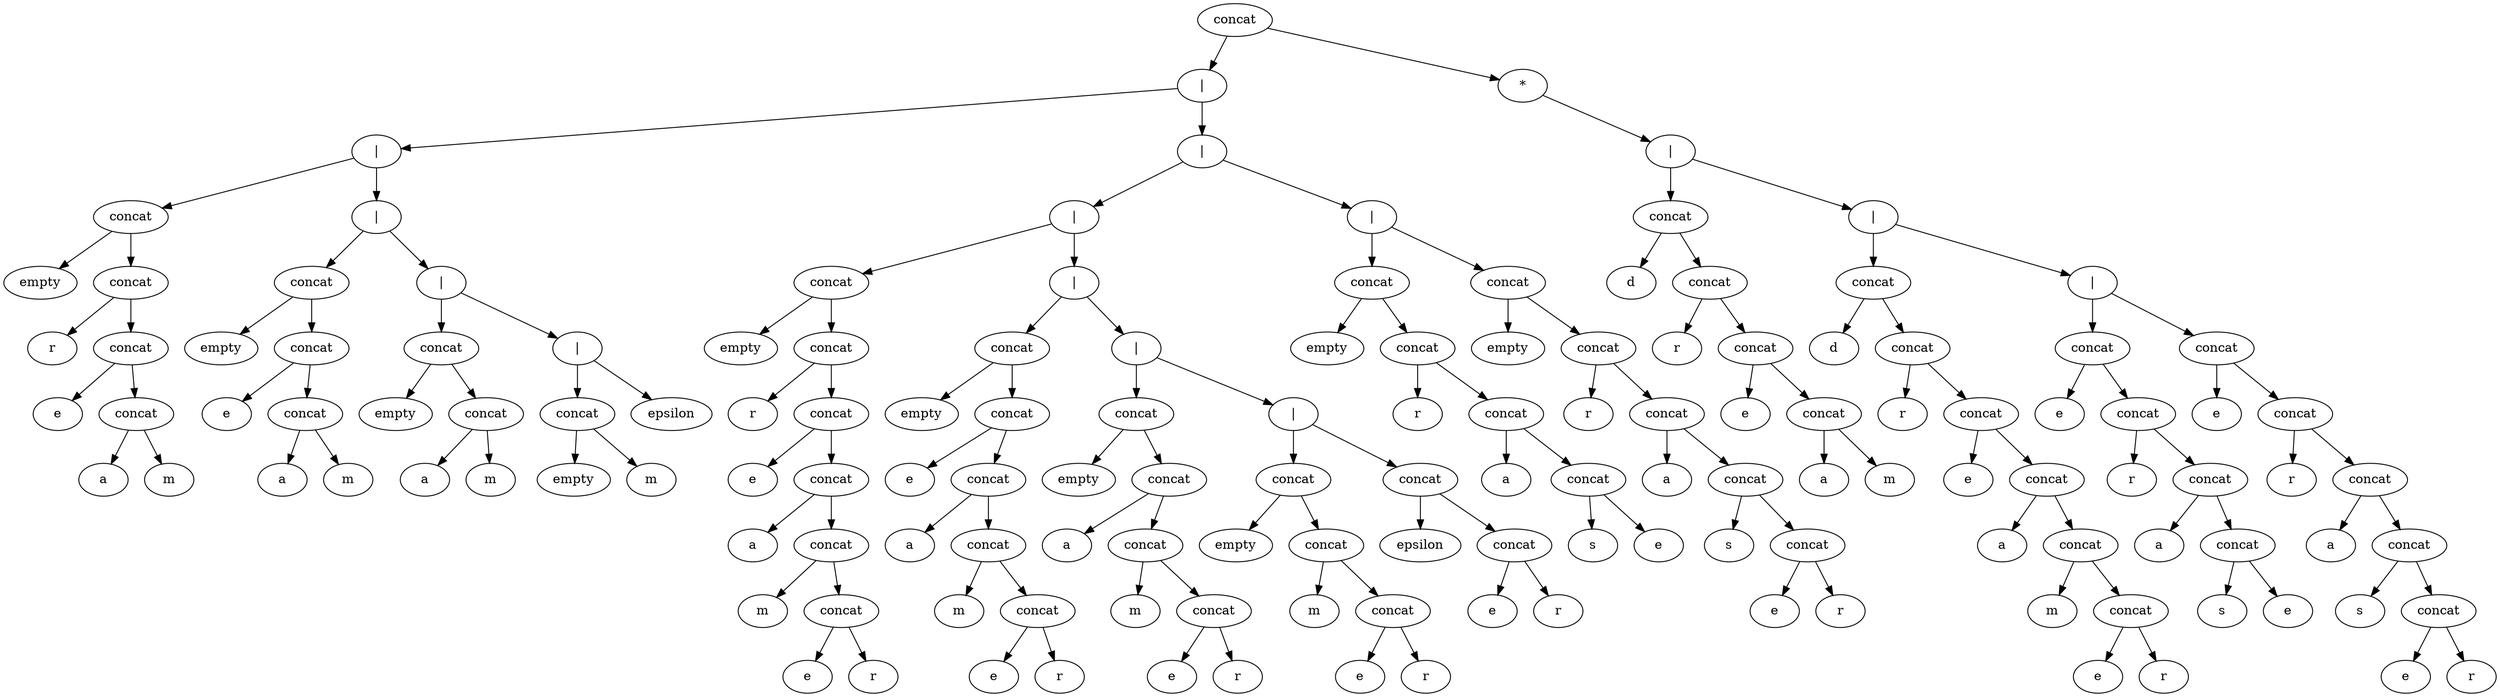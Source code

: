 digraph G {
  qmdmrwvtjhfmfapzjewkhzflnatpcb [label="concat"];
  qmdmrwvtjhfmfapzjewkhzflnatpcb -> znpkpvugrigvjykmntpugeakwaxwmd;
  znpkpvugrigvjykmntpugeakwaxwmd [label="|"];
  znpkpvugrigvjykmntpugeakwaxwmd -> ustnebjylrasjigljdrisqhedsubvi;
  ustnebjylrasjigljdrisqhedsubvi [label="|"];
  ustnebjylrasjigljdrisqhedsubvi -> uulwtzhknhcyibaxzjplpsmkcyyucb;
  uulwtzhknhcyibaxzjplpsmkcyyucb [label="concat"];
  uulwtzhknhcyibaxzjplpsmkcyyucb -> fncxdjczzoikvqujfaakugiwzzhxws;
  fncxdjczzoikvqujfaakugiwzzhxws [label="empty"];
  uulwtzhknhcyibaxzjplpsmkcyyucb -> xdkypdpboklqchbodpgkjmvtewteuu;
  xdkypdpboklqchbodpgkjmvtewteuu [label="concat"];
  xdkypdpboklqchbodpgkjmvtewteuu -> uxyhmktknamzvoyheynuvpxkcwpvle;
  uxyhmktknamzvoyheynuvpxkcwpvle [label="r"];
  xdkypdpboklqchbodpgkjmvtewteuu -> kupurbparmsxpkqpnmzwhotallbmaf;
  kupurbparmsxpkqpnmzwhotallbmaf [label="concat"];
  kupurbparmsxpkqpnmzwhotallbmaf -> hpvfihksiozbxkiijyrmeixopftkzp;
  hpvfihksiozbxkiijyrmeixopftkzp [label="e"];
  kupurbparmsxpkqpnmzwhotallbmaf -> sdmjnkveudkntbgeesshlfdkbciqqf;
  sdmjnkveudkntbgeesshlfdkbciqqf [label="concat"];
  sdmjnkveudkntbgeesshlfdkbciqqf -> vddehsknpsiflnaovjttznxzkmigmw;
  vddehsknpsiflnaovjttznxzkmigmw [label="a"];
  sdmjnkveudkntbgeesshlfdkbciqqf -> nmqptwpuuwcddpgtyrscglebkcrnmd;
  nmqptwpuuwcddpgtyrscglebkcrnmd [label="m"];
  ustnebjylrasjigljdrisqhedsubvi -> yqbshcdipgxnovrywzuihlahtolurt;
  yqbshcdipgxnovrywzuihlahtolurt [label="|"];
  yqbshcdipgxnovrywzuihlahtolurt -> ccfxwcktiooxkshpkyshdabldivzcy;
  ccfxwcktiooxkshpkyshdabldivzcy [label="concat"];
  ccfxwcktiooxkshpkyshdabldivzcy -> qqenrrckthfogsqqkwhlnwdckxcryv;
  qqenrrckthfogsqqkwhlnwdckxcryv [label="empty"];
  ccfxwcktiooxkshpkyshdabldivzcy -> dvqexvwycyjeoblmkrgdadassqbrqy;
  dvqexvwycyjeoblmkrgdadassqbrqy [label="concat"];
  dvqexvwycyjeoblmkrgdadassqbrqy -> oyvnlcvxvraunouooiupcbyvhmspne;
  oyvnlcvxvraunouooiupcbyvhmspne [label="e"];
  dvqexvwycyjeoblmkrgdadassqbrqy -> sibnxgizyfrajybaltncwpezsjwsvt;
  sibnxgizyfrajybaltncwpezsjwsvt [label="concat"];
  sibnxgizyfrajybaltncwpezsjwsvt -> skveqyobfefmkyaxfduuxsnsvprwld;
  skveqyobfefmkyaxfduuxsnsvprwld [label="a"];
  sibnxgizyfrajybaltncwpezsjwsvt -> sppysipqwtuitacwcnoeqdxlovssvo;
  sppysipqwtuitacwcnoeqdxlovssvo [label="m"];
  yqbshcdipgxnovrywzuihlahtolurt -> ykucyckrqlurlqevgkidjygwnmyzhe;
  ykucyckrqlurlqevgkidjygwnmyzhe [label="|"];
  ykucyckrqlurlqevgkidjygwnmyzhe -> voawogxnljmvbibecgqtouyxrcafpp;
  voawogxnljmvbibecgqtouyxrcafpp [label="concat"];
  voawogxnljmvbibecgqtouyxrcafpp -> gnxfwhlakflehfjzdmyanffnmiygll;
  gnxfwhlakflehfjzdmyanffnmiygll [label="empty"];
  voawogxnljmvbibecgqtouyxrcafpp -> oziwhqgprgnclpfxgkjvfslxjqmgtd;
  oziwhqgprgnclpfxgkjvfslxjqmgtd [label="concat"];
  oziwhqgprgnclpfxgkjvfslxjqmgtd -> wuuazmmzrfrjupurafyaohesovimhx;
  wuuazmmzrfrjupurafyaohesovimhx [label="a"];
  oziwhqgprgnclpfxgkjvfslxjqmgtd -> xvxnycxcsyqhyvdsvxorzalldkrqmh;
  xvxnycxcsyqhyvdsvxorzalldkrqmh [label="m"];
  ykucyckrqlurlqevgkidjygwnmyzhe -> ljxubznercbgypgtgjeluwszziygnd;
  ljxubznercbgypgtgjeluwszziygnd [label="|"];
  ljxubznercbgypgtgjeluwszziygnd -> arczmrhryunmgujfiorzbfxxsdlpyy;
  arczmrhryunmgujfiorzbfxxsdlpyy [label="concat"];
  arczmrhryunmgujfiorzbfxxsdlpyy -> txuchzmdnranwqoynvxobvngkxorgx;
  txuchzmdnranwqoynvxobvngkxorgx [label="empty"];
  arczmrhryunmgujfiorzbfxxsdlpyy -> cmybavidfzxjsubmbhyrgqubxfbfet;
  cmybavidfzxjsubmbhyrgqubxfbfet [label="m"];
  ljxubznercbgypgtgjeluwszziygnd -> wpmzpxehvrwmfjrcwprcnzheajtejt;
  wpmzpxehvrwmfjrcwprcnzheajtejt [label="epsilon"];
  znpkpvugrigvjykmntpugeakwaxwmd -> oeeprqisfocyaccahlliwoauturusx;
  oeeprqisfocyaccahlliwoauturusx [label="|"];
  oeeprqisfocyaccahlliwoauturusx -> kmmsegfpbaietafezvlilccedfatrx;
  kmmsegfpbaietafezvlilccedfatrx [label="|"];
  kmmsegfpbaietafezvlilccedfatrx -> bivsspwjbgdatemwvoezwjltuwuhvq;
  bivsspwjbgdatemwvoezwjltuwuhvq [label="concat"];
  bivsspwjbgdatemwvoezwjltuwuhvq -> rbvczxyrqwudahasdtxwoflcfxmwjg;
  rbvczxyrqwudahasdtxwoflcfxmwjg [label="empty"];
  bivsspwjbgdatemwvoezwjltuwuhvq -> gudhejxvacpqgbyvezaregqxtvctmu;
  gudhejxvacpqgbyvezaregqxtvctmu [label="concat"];
  gudhejxvacpqgbyvezaregqxtvctmu -> xcojrtzwkvnqqmsaihiegdjhcozvmd;
  xcojrtzwkvnqqmsaihiegdjhcozvmd [label="r"];
  gudhejxvacpqgbyvezaregqxtvctmu -> szwxmhcyqslrnmjuyxjmlnqpfhrjgi;
  szwxmhcyqslrnmjuyxjmlnqpfhrjgi [label="concat"];
  szwxmhcyqslrnmjuyxjmlnqpfhrjgi -> wsyybfgwpdsbibwnohhzgnnoikwxyn;
  wsyybfgwpdsbibwnohhzgnnoikwxyn [label="e"];
  szwxmhcyqslrnmjuyxjmlnqpfhrjgi -> fjpvsazwovaroikgvlzoqrorgfdgfb;
  fjpvsazwovaroikgvlzoqrorgfdgfb [label="concat"];
  fjpvsazwovaroikgvlzoqrorgfdgfb -> hfjgyfxooekxrsltxyzzerqlsjefan;
  hfjgyfxooekxrsltxyzzerqlsjefan [label="a"];
  fjpvsazwovaroikgvlzoqrorgfdgfb -> lrebyjzdruwkkakulozqaoapizcgan;
  lrebyjzdruwkkakulozqaoapizcgan [label="concat"];
  lrebyjzdruwkkakulozqaoapizcgan -> yyejrcuxmyynycmafjexzdhzurucar;
  yyejrcuxmyynycmafjexzdhzurucar [label="m"];
  lrebyjzdruwkkakulozqaoapizcgan -> sroihluiqaprngjtjwgddfdzwvmkbe;
  sroihluiqaprngjtjwgddfdzwvmkbe [label="concat"];
  sroihluiqaprngjtjwgddfdzwvmkbe -> iciaigtesvuzpqsjncmfpnvyxzclko;
  iciaigtesvuzpqsjncmfpnvyxzclko [label="e"];
  sroihluiqaprngjtjwgddfdzwvmkbe -> ghfrpjsntmnhyibvjezzzomeqqqjhn;
  ghfrpjsntmnhyibvjezzzomeqqqjhn [label="r"];
  kmmsegfpbaietafezvlilccedfatrx -> fieidtgsjzhkxihlxpcgmxvalijwrd;
  fieidtgsjzhkxihlxpcgmxvalijwrd [label="|"];
  fieidtgsjzhkxihlxpcgmxvalijwrd -> tqpkustsgwbhiywlfmmtatqbqkiutq;
  tqpkustsgwbhiywlfmmtatqbqkiutq [label="concat"];
  tqpkustsgwbhiywlfmmtatqbqkiutq -> bryejuzscqxdrhumgwllwoatehdhhe;
  bryejuzscqxdrhumgwllwoatehdhhe [label="empty"];
  tqpkustsgwbhiywlfmmtatqbqkiutq -> csjaamelyzbhqiyqjmczlbqwwoazlj;
  csjaamelyzbhqiyqjmczlbqwwoazlj [label="concat"];
  csjaamelyzbhqiyqjmczlbqwwoazlj -> idkayymwjfwgdtkdlzmhjamghaauwf;
  idkayymwjfwgdtkdlzmhjamghaauwf [label="e"];
  csjaamelyzbhqiyqjmczlbqwwoazlj -> zusmcuhprniebcvqafzcohdyvbvuui;
  zusmcuhprniebcvqafzcohdyvbvuui [label="concat"];
  zusmcuhprniebcvqafzcohdyvbvuui -> qlbciffbpgdldxvxthlbcbfhjohqyc;
  qlbciffbpgdldxvxthlbcbfhjohqyc [label="a"];
  zusmcuhprniebcvqafzcohdyvbvuui -> ewurolnqqqqcrzqxwsfzfttpkvqmcx;
  ewurolnqqqqcrzqxwsfzfttpkvqmcx [label="concat"];
  ewurolnqqqqcrzqxwsfzfttpkvqmcx -> pjgntopkropapxmjkcuqvcegvqsape;
  pjgntopkropapxmjkcuqvcegvqsape [label="m"];
  ewurolnqqqqcrzqxwsfzfttpkvqmcx -> qmdjaervzfrzgsuwblwrzornufgouk;
  qmdjaervzfrzgsuwblwrzornufgouk [label="concat"];
  qmdjaervzfrzgsuwblwrzornufgouk -> oalheudfgexcuxkekeogoszpiwqgdf;
  oalheudfgexcuxkekeogoszpiwqgdf [label="e"];
  qmdjaervzfrzgsuwblwrzornufgouk -> qfrlkuaahcqzarxjbjoxtufketgucb;
  qfrlkuaahcqzarxjbjoxtufketgucb [label="r"];
  fieidtgsjzhkxihlxpcgmxvalijwrd -> yijefoujtggygxexreawjmierxdjqn;
  yijefoujtggygxexreawjmierxdjqn [label="|"];
  yijefoujtggygxexreawjmierxdjqn -> hnqtiibanrnihrfcpcbgipwwrnwkef;
  hnqtiibanrnihrfcpcbgipwwrnwkef [label="concat"];
  hnqtiibanrnihrfcpcbgipwwrnwkef -> bsozkqzqygzggnceqvbprzcshutoss;
  bsozkqzqygzggnceqvbprzcshutoss [label="empty"];
  hnqtiibanrnihrfcpcbgipwwrnwkef -> xyhavltjmiblatsnodztzupgmthwmn;
  xyhavltjmiblatsnodztzupgmthwmn [label="concat"];
  xyhavltjmiblatsnodztzupgmthwmn -> yeuyskufytcvbaelqvgygvnuslxwid;
  yeuyskufytcvbaelqvgygvnuslxwid [label="a"];
  xyhavltjmiblatsnodztzupgmthwmn -> cxxkdskmwmaotornvqzmsulalumgsr;
  cxxkdskmwmaotornvqzmsulalumgsr [label="concat"];
  cxxkdskmwmaotornvqzmsulalumgsr -> lqpopxypmdtseglqytuultigzkbboy;
  lqpopxypmdtseglqytuultigzkbboy [label="m"];
  cxxkdskmwmaotornvqzmsulalumgsr -> ebtuknuwayvtvylibpyegvyxxgfjre;
  ebtuknuwayvtvylibpyegvyxxgfjre [label="concat"];
  ebtuknuwayvtvylibpyegvyxxgfjre -> myzibnoqjsnciumdzmsdctypcdywcd;
  myzibnoqjsnciumdzmsdctypcdywcd [label="e"];
  ebtuknuwayvtvylibpyegvyxxgfjre -> cstqssfqhfsijnwcvchnuxkkcvokyf;
  cstqssfqhfsijnwcvchnuxkkcvokyf [label="r"];
  yijefoujtggygxexreawjmierxdjqn -> xukwawimpbytrrnjasoxjcsradkqgb;
  xukwawimpbytrrnjasoxjcsradkqgb [label="|"];
  xukwawimpbytrrnjasoxjcsradkqgb -> msdnhojkfauzdogmbesencljzclzou;
  msdnhojkfauzdogmbesencljzclzou [label="concat"];
  msdnhojkfauzdogmbesencljzclzou -> ehghbotsipcvcdfzjrqcsuziuwndnr;
  ehghbotsipcvcdfzjrqcsuziuwndnr [label="empty"];
  msdnhojkfauzdogmbesencljzclzou -> pkpolrebbzhaueubpuzhlhfjcxzjcc;
  pkpolrebbzhaueubpuzhlhfjcxzjcc [label="concat"];
  pkpolrebbzhaueubpuzhlhfjcxzjcc -> euvfyxiafnkduscowoalvhizkbwmyp;
  euvfyxiafnkduscowoalvhizkbwmyp [label="m"];
  pkpolrebbzhaueubpuzhlhfjcxzjcc -> oyeozzcxtsuykjkfqekdkywvocboct;
  oyeozzcxtsuykjkfqekdkywvocboct [label="concat"];
  oyeozzcxtsuykjkfqekdkywvocboct -> upudxzttiguvqgbafxjaveevohzutj;
  upudxzttiguvqgbafxjaveevohzutj [label="e"];
  oyeozzcxtsuykjkfqekdkywvocboct -> dwelscfcpkfqqcdytfczorvichchid;
  dwelscfcpkfqqcdytfczorvichchid [label="r"];
  xukwawimpbytrrnjasoxjcsradkqgb -> qyfxupyzwtyuzpkjemcmcmnbxzsvmb;
  qyfxupyzwtyuzpkjemcmcmnbxzsvmb [label="concat"];
  qyfxupyzwtyuzpkjemcmcmnbxzsvmb -> wyyyfadxiaknzfkldstkinhtlhsyju;
  wyyyfadxiaknzfkldstkinhtlhsyju [label="epsilon"];
  qyfxupyzwtyuzpkjemcmcmnbxzsvmb -> oovhikmkrpliakrxsppczhzumolzbd;
  oovhikmkrpliakrxsppczhzumolzbd [label="concat"];
  oovhikmkrpliakrxsppczhzumolzbd -> zbswibenxqkmfggdlchshstfylissl;
  zbswibenxqkmfggdlchshstfylissl [label="e"];
  oovhikmkrpliakrxsppczhzumolzbd -> lzheibajjuofumeoigojdcorlnkmbk;
  lzheibajjuofumeoigojdcorlnkmbk [label="r"];
  oeeprqisfocyaccahlliwoauturusx -> lfyqmssvxykdxqkwxmyunvvdxnwebo;
  lfyqmssvxykdxqkwxmyunvvdxnwebo [label="|"];
  lfyqmssvxykdxqkwxmyunvvdxnwebo -> mhmvmjqehfedwhsupjlgkxvhchsqqe;
  mhmvmjqehfedwhsupjlgkxvhchsqqe [label="concat"];
  mhmvmjqehfedwhsupjlgkxvhchsqqe -> ikkbayehrzhyevtibkaxdalvyrzals;
  ikkbayehrzhyevtibkaxdalvyrzals [label="empty"];
  mhmvmjqehfedwhsupjlgkxvhchsqqe -> awdfptudtutlzecbsgnuhaxigksbtv;
  awdfptudtutlzecbsgnuhaxigksbtv [label="concat"];
  awdfptudtutlzecbsgnuhaxigksbtv -> twxyvvfkakmeamjzhwgabrzpeyvndo;
  twxyvvfkakmeamjzhwgabrzpeyvndo [label="r"];
  awdfptudtutlzecbsgnuhaxigksbtv -> gotaruncpgsvyqyppilgnmkruuyaxm;
  gotaruncpgsvyqyppilgnmkruuyaxm [label="concat"];
  gotaruncpgsvyqyppilgnmkruuyaxm -> kzmxucbqcadshercfdkbkyudhsksxa;
  kzmxucbqcadshercfdkbkyudhsksxa [label="a"];
  gotaruncpgsvyqyppilgnmkruuyaxm -> wppofrdvmnrfbtmzjtrfhizseyszml;
  wppofrdvmnrfbtmzjtrfhizseyszml [label="concat"];
  wppofrdvmnrfbtmzjtrfhizseyszml -> swyljefoccaceytqcddmftdutcqpmd;
  swyljefoccaceytqcddmftdutcqpmd [label="s"];
  wppofrdvmnrfbtmzjtrfhizseyszml -> qfutepokqbrgyddtwmhaexhulswvob;
  qfutepokqbrgyddtwmhaexhulswvob [label="e"];
  lfyqmssvxykdxqkwxmyunvvdxnwebo -> akrnaqxuboohzajdxefphintmtzxkp;
  akrnaqxuboohzajdxefphintmtzxkp [label="concat"];
  akrnaqxuboohzajdxefphintmtzxkp -> pyvgntatgocylbosdsczvigbkdlpwo;
  pyvgntatgocylbosdsczvigbkdlpwo [label="empty"];
  akrnaqxuboohzajdxefphintmtzxkp -> ingltlkjnczawdokonmjqbmltrprqy;
  ingltlkjnczawdokonmjqbmltrprqy [label="concat"];
  ingltlkjnczawdokonmjqbmltrprqy -> mcritegkhzspmglaamdvfacilnqefi;
  mcritegkhzspmglaamdvfacilnqefi [label="r"];
  ingltlkjnczawdokonmjqbmltrprqy -> xsykebpmfdgtmaqqcbhqccswdbuean;
  xsykebpmfdgtmaqqcbhqccswdbuean [label="concat"];
  xsykebpmfdgtmaqqcbhqccswdbuean -> jhrcneadtlanljsnjkswitedgudsfm;
  jhrcneadtlanljsnjkswitedgudsfm [label="a"];
  xsykebpmfdgtmaqqcbhqccswdbuean -> mtqextrxyaubjxxasexwyjdvaxoxso;
  mtqextrxyaubjxxasexwyjdvaxoxso [label="concat"];
  mtqextrxyaubjxxasexwyjdvaxoxso -> gxznacrgijrzibsoesgydabnjwmtwj;
  gxznacrgijrzibsoesgydabnjwmtwj [label="s"];
  mtqextrxyaubjxxasexwyjdvaxoxso -> pbjidnohkcmfbldpeekbnvitfeamuy;
  pbjidnohkcmfbldpeekbnvitfeamuy [label="concat"];
  pbjidnohkcmfbldpeekbnvitfeamuy -> kwiaplqepmgfaxambflebxjichfstl;
  kwiaplqepmgfaxambflebxjichfstl [label="e"];
  pbjidnohkcmfbldpeekbnvitfeamuy -> jkigicjugefahvrchwkfsmbgxghwae;
  jkigicjugefahvrchwkfsmbgxghwae [label="r"];
  qmdmrwvtjhfmfapzjewkhzflnatpcb -> ijoxbwnpwabiaqxyqlftakeyjfpfuv;
  ijoxbwnpwabiaqxyqlftakeyjfpfuv [label="*"];
  ijoxbwnpwabiaqxyqlftakeyjfpfuv -> kexhivohbbpfwzwggqrxhoqnypsged;
  kexhivohbbpfwzwggqrxhoqnypsged [label="|"];
  kexhivohbbpfwzwggqrxhoqnypsged -> dteuqrvomthhpdvtqxxpgxmysanxpm;
  dteuqrvomthhpdvtqxxpgxmysanxpm [label="concat"];
  dteuqrvomthhpdvtqxxpgxmysanxpm -> ranoldjbqpudmdlaxivylryyrowsnr;
  ranoldjbqpudmdlaxivylryyrowsnr [label="d"];
  dteuqrvomthhpdvtqxxpgxmysanxpm -> dwtlzjcxykzcbuepsavudtouhubwtv;
  dwtlzjcxykzcbuepsavudtouhubwtv [label="concat"];
  dwtlzjcxykzcbuepsavudtouhubwtv -> iczllwegwmlancikukhcerqgplfpjb;
  iczllwegwmlancikukhcerqgplfpjb [label="r"];
  dwtlzjcxykzcbuepsavudtouhubwtv -> ykdzotzanprgnqtmywbgoggecosvtk;
  ykdzotzanprgnqtmywbgoggecosvtk [label="concat"];
  ykdzotzanprgnqtmywbgoggecosvtk -> snwnjbtkkjqquzgpfcnavuxkvgjxwn;
  snwnjbtkkjqquzgpfcnavuxkvgjxwn [label="e"];
  ykdzotzanprgnqtmywbgoggecosvtk -> xpktuehlkpzsglxpkcvlpddpovdphx;
  xpktuehlkpzsglxpkcvlpddpovdphx [label="concat"];
  xpktuehlkpzsglxpkcvlpddpovdphx -> bnvrnmmrudhcqzhewcrqujkkxcckkq;
  bnvrnmmrudhcqzhewcrqujkkxcckkq [label="a"];
  xpktuehlkpzsglxpkcvlpddpovdphx -> wcemndbodqcpgzfdnldyvrlluebywa;
  wcemndbodqcpgzfdnldyvrlluebywa [label="m"];
  kexhivohbbpfwzwggqrxhoqnypsged -> mkipgguczoweqfjidiuefzqgtqemjm;
  mkipgguczoweqfjidiuefzqgtqemjm [label="|"];
  mkipgguczoweqfjidiuefzqgtqemjm -> cacyoronyhhkpsebgqdtoauxykhucm;
  cacyoronyhhkpsebgqdtoauxykhucm [label="concat"];
  cacyoronyhhkpsebgqdtoauxykhucm -> pesvuqmkipfsjmhfpdzuoeajiufhhv;
  pesvuqmkipfsjmhfpdzuoeajiufhhv [label="d"];
  cacyoronyhhkpsebgqdtoauxykhucm -> kfbugutpurjqtxfhfqjanqcmkbaopr;
  kfbugutpurjqtxfhfqjanqcmkbaopr [label="concat"];
  kfbugutpurjqtxfhfqjanqcmkbaopr -> dgkimuadwtgnkgcancunsnpfksqscf;
  dgkimuadwtgnkgcancunsnpfksqscf [label="r"];
  kfbugutpurjqtxfhfqjanqcmkbaopr -> vuqvyhogxagqwsemgujpbukwfvvgpz;
  vuqvyhogxagqwsemgujpbukwfvvgpz [label="concat"];
  vuqvyhogxagqwsemgujpbukwfvvgpz -> xflixmqlcarywyftqtfwkraotpbroy;
  xflixmqlcarywyftqtfwkraotpbroy [label="e"];
  vuqvyhogxagqwsemgujpbukwfvvgpz -> fnlhhzxhxoexryaioemhzalplwuoco;
  fnlhhzxhxoexryaioemhzalplwuoco [label="concat"];
  fnlhhzxhxoexryaioemhzalplwuoco -> sqodflshhizvfuvpxponjcgsbsdwvr;
  sqodflshhizvfuvpxponjcgsbsdwvr [label="a"];
  fnlhhzxhxoexryaioemhzalplwuoco -> gdexkpckiqasxkgpenehsvdefgamcg;
  gdexkpckiqasxkgpenehsvdefgamcg [label="concat"];
  gdexkpckiqasxkgpenehsvdefgamcg -> qiydditlwobtjgdmjmhaxgvxowbuwe;
  qiydditlwobtjgdmjmhaxgvxowbuwe [label="m"];
  gdexkpckiqasxkgpenehsvdefgamcg -> jglxiokqzstyjfiwcgcpvbrgmkrlak;
  jglxiokqzstyjfiwcgcpvbrgmkrlak [label="concat"];
  jglxiokqzstyjfiwcgcpvbrgmkrlak -> ltooevxrzbuufsnymesztejuzknlgt;
  ltooevxrzbuufsnymesztejuzknlgt [label="e"];
  jglxiokqzstyjfiwcgcpvbrgmkrlak -> uniitvoaytlvzsuxcdlmihycijldpz;
  uniitvoaytlvzsuxcdlmihycijldpz [label="r"];
  mkipgguczoweqfjidiuefzqgtqemjm -> qldswijkrbsmiuoqsxqwwdxwmwufzq;
  qldswijkrbsmiuoqsxqwwdxwmwufzq [label="|"];
  qldswijkrbsmiuoqsxqwwdxwmwufzq -> mrcsrjwhukvyyhcgtubwzlcztlmahj;
  mrcsrjwhukvyyhcgtubwzlcztlmahj [label="concat"];
  mrcsrjwhukvyyhcgtubwzlcztlmahj -> lodmtutvbikjjluvdbdqzoamrfjbgs;
  lodmtutvbikjjluvdbdqzoamrfjbgs [label="e"];
  mrcsrjwhukvyyhcgtubwzlcztlmahj -> jmcmkobsdikgwjhmvzriouluumfplt;
  jmcmkobsdikgwjhmvzriouluumfplt [label="concat"];
  jmcmkobsdikgwjhmvzriouluumfplt -> bupgyrbfsfidnynzmtljaqctimknaf;
  bupgyrbfsfidnynzmtljaqctimknaf [label="r"];
  jmcmkobsdikgwjhmvzriouluumfplt -> abgpbxsedpmhdzhknvgxxewaqbcnul;
  abgpbxsedpmhdzhknvgxxewaqbcnul [label="concat"];
  abgpbxsedpmhdzhknvgxxewaqbcnul -> jueellkozlniqwtfblnzkvjrifjfkj;
  jueellkozlniqwtfblnzkvjrifjfkj [label="a"];
  abgpbxsedpmhdzhknvgxxewaqbcnul -> mfgjwhqkwntnurphjlrofnvztyeqey;
  mfgjwhqkwntnurphjlrofnvztyeqey [label="concat"];
  mfgjwhqkwntnurphjlrofnvztyeqey -> edqdxcwfnywrpaqygapfhpqphktmje;
  edqdxcwfnywrpaqygapfhpqphktmje [label="s"];
  mfgjwhqkwntnurphjlrofnvztyeqey -> fateozvsmjumbyxcbqfdmkwfiiwjmf;
  fateozvsmjumbyxcbqfdmkwfiiwjmf [label="e"];
  qldswijkrbsmiuoqsxqwwdxwmwufzq -> ftwnbkayfxsavsoebiybycyenzbrfa;
  ftwnbkayfxsavsoebiybycyenzbrfa [label="concat"];
  ftwnbkayfxsavsoebiybycyenzbrfa -> brrjysvzpzttgbfkfhcqbnevnjfhhe;
  brrjysvzpzttgbfkfhcqbnevnjfhhe [label="e"];
  ftwnbkayfxsavsoebiybycyenzbrfa -> jgznpvjecstyjuehbtapyvogyfusrz;
  jgznpvjecstyjuehbtapyvogyfusrz [label="concat"];
  jgznpvjecstyjuehbtapyvogyfusrz -> tjeacavbzziqrtdgxpnxlcdawsczaz;
  tjeacavbzziqrtdgxpnxlcdawsczaz [label="r"];
  jgznpvjecstyjuehbtapyvogyfusrz -> gewtnjhoyitzqagjkozzkjhbqwkdar;
  gewtnjhoyitzqagjkozzkjhbqwkdar [label="concat"];
  gewtnjhoyitzqagjkozzkjhbqwkdar -> cvgychodibawlyzkaxqjfmgiympdcn;
  cvgychodibawlyzkaxqjfmgiympdcn [label="a"];
  gewtnjhoyitzqagjkozzkjhbqwkdar -> ykmunpbzmydegwlcmbicupqcgxveee;
  ykmunpbzmydegwlcmbicupqcgxveee [label="concat"];
  ykmunpbzmydegwlcmbicupqcgxveee -> dmdbiuyvwuwwhyravbgvpbjckwdkao;
  dmdbiuyvwuwwhyravbgvpbjckwdkao [label="s"];
  ykmunpbzmydegwlcmbicupqcgxveee -> cawielmxqemuekowjbejbbkxsuksyw;
  cawielmxqemuekowjbejbbkxsuksyw [label="concat"];
  cawielmxqemuekowjbejbbkxsuksyw -> qyljqvnnsezbayxysqsjjcccxbcbwg;
  qyljqvnnsezbayxysqsjjcccxbcbwg [label="e"];
  cawielmxqemuekowjbejbbkxsuksyw -> cdqkmmydlzqrzvrdmxjgjevyupjibs;
  cdqkmmydlzqrzvrdmxjgjevyupjibs [label="r"];
}
